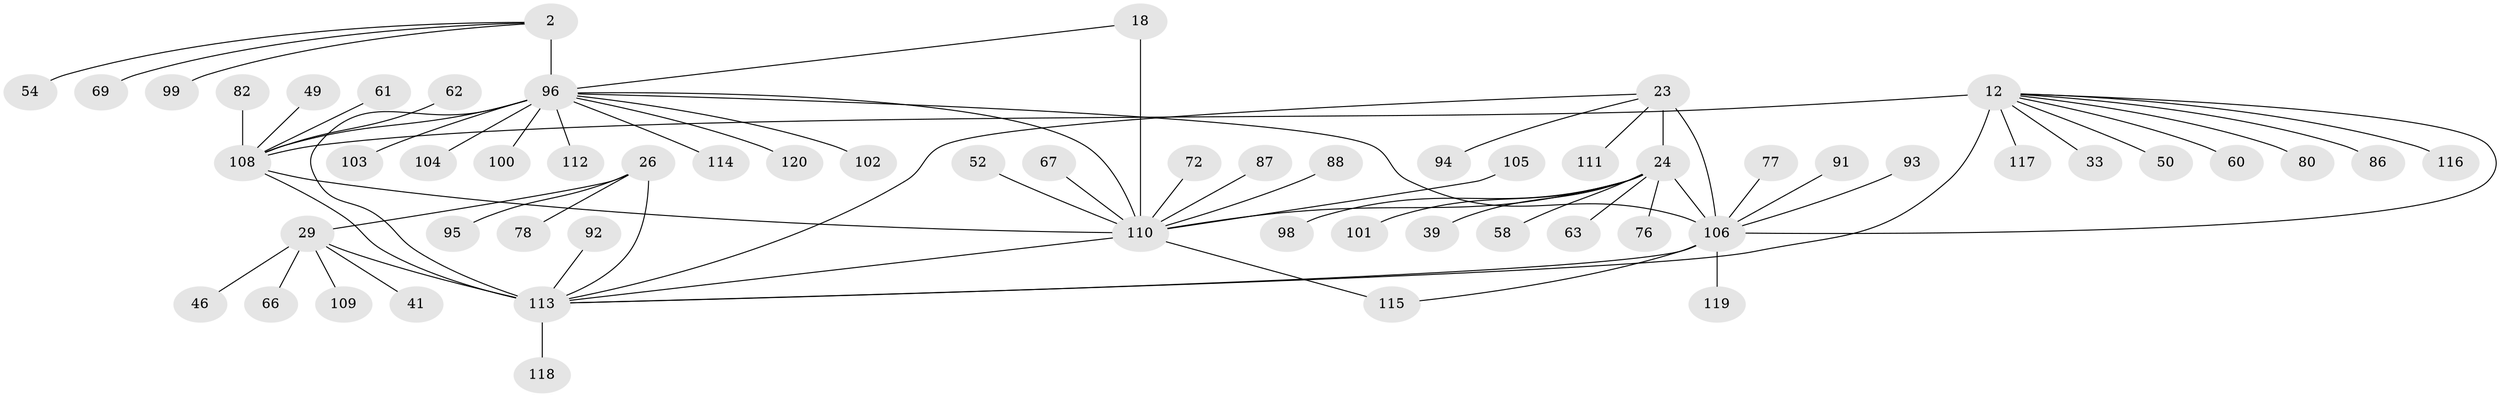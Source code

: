 // original degree distribution, {5: 0.016666666666666666, 8: 0.05, 10: 0.025, 12: 0.016666666666666666, 9: 0.03333333333333333, 11: 0.025, 7: 0.03333333333333333, 6: 0.041666666666666664, 13: 0.008333333333333333, 2: 0.175, 1: 0.5416666666666666, 3: 0.025, 4: 0.008333333333333333}
// Generated by graph-tools (version 1.1) at 2025/55/03/09/25 04:55:05]
// undirected, 60 vertices, 71 edges
graph export_dot {
graph [start="1"]
  node [color=gray90,style=filled];
  2 [super="+1"];
  12 [super="+9+11"];
  18 [super="+17"];
  23 [super="+20"];
  24 [super="+21"];
  26 [super="+25"];
  29 [super="+28"];
  33;
  39;
  41;
  46;
  49;
  50;
  52;
  54;
  58;
  60;
  61;
  62;
  63;
  66 [super="+65"];
  67;
  69;
  72 [super="+45"];
  76 [super="+71"];
  77;
  78;
  80 [super="+37"];
  82;
  86;
  87;
  88;
  91;
  92;
  93;
  94;
  95;
  96 [super="+85+89+90"];
  98;
  99;
  100;
  101 [super="+48"];
  102;
  103;
  104 [super="+40"];
  105 [super="+74"];
  106 [super="+38+47+73"];
  108 [super="+97+8"];
  109;
  110 [super="+55+15+43+16+35"];
  111;
  112 [super="+31"];
  113 [super="+70+84+83"];
  114;
  115 [super="+44"];
  116 [super="+107"];
  117;
  118;
  119;
  120;
  2 -- 54;
  2 -- 69;
  2 -- 99;
  2 -- 96 [weight=8];
  12 -- 33;
  12 -- 60;
  12 -- 117;
  12 -- 106 [weight=2];
  12 -- 80;
  12 -- 108 [weight=8];
  12 -- 50;
  12 -- 116;
  12 -- 86;
  12 -- 113;
  18 -- 110 [weight=8];
  18 -- 96 [weight=2];
  23 -- 24 [weight=4];
  23 -- 94;
  23 -- 111;
  23 -- 106 [weight=4];
  23 -- 113;
  24 -- 39;
  24 -- 63;
  24 -- 98;
  24 -- 58;
  24 -- 110 [weight=2];
  24 -- 101;
  24 -- 76;
  24 -- 106 [weight=4];
  26 -- 29 [weight=4];
  26 -- 78;
  26 -- 95;
  26 -- 113 [weight=4];
  29 -- 41;
  29 -- 46;
  29 -- 109;
  29 -- 66;
  29 -- 113 [weight=4];
  49 -- 108;
  52 -- 110;
  61 -- 108;
  62 -- 108;
  67 -- 110;
  72 -- 110;
  77 -- 106;
  82 -- 108;
  87 -- 110;
  88 -- 110;
  91 -- 106;
  92 -- 113;
  93 -- 106;
  96 -- 100;
  96 -- 102;
  96 -- 103;
  96 -- 104;
  96 -- 106 [weight=2];
  96 -- 108;
  96 -- 110;
  96 -- 112;
  96 -- 113 [weight=2];
  96 -- 114;
  96 -- 120;
  105 -- 110;
  106 -- 115;
  106 -- 119;
  106 -- 113;
  108 -- 110;
  108 -- 113 [weight=3];
  110 -- 115;
  110 -- 113;
  113 -- 118;
}
